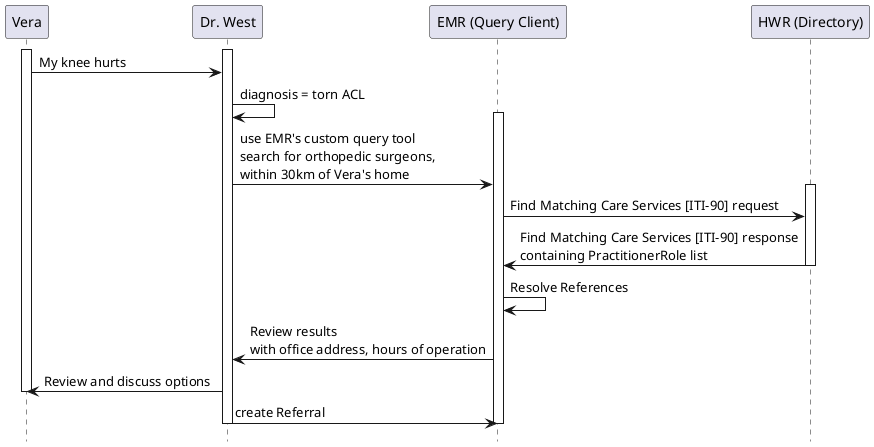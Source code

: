 @startuml usecase1-processflow
hide footbox
participant "Vera" as Patient
participant "Dr. West" as Doctor
participant "EMR (Query Client)" as EMR
participant "HWR (Directory)" as HWR

activate Patient
activate Doctor
Patient -> Doctor: My knee hurts
Doctor -> Doctor: diagnosis = torn ACL
activate EMR
Doctor -> EMR: use EMR's custom query tool \nsearch for orthopedic surgeons, \nwithin 30km of Vera's home
activate HWR
EMR-> HWR: Find Matching Care Services [ITI-90] request
HWR -> EMR: Find Matching Care Services [ITI-90] response\ncontaining PractitionerRole list
deactivate HWR
EMR -> EMR: Resolve References
EMR -> Doctor : Review results\nwith office address, hours of operation
Doctor -> Patient: Review and discuss options
deactivate Patient
Doctor -> EMR: create Referral
deactivate Doctor
deactivate EMR
@enduml